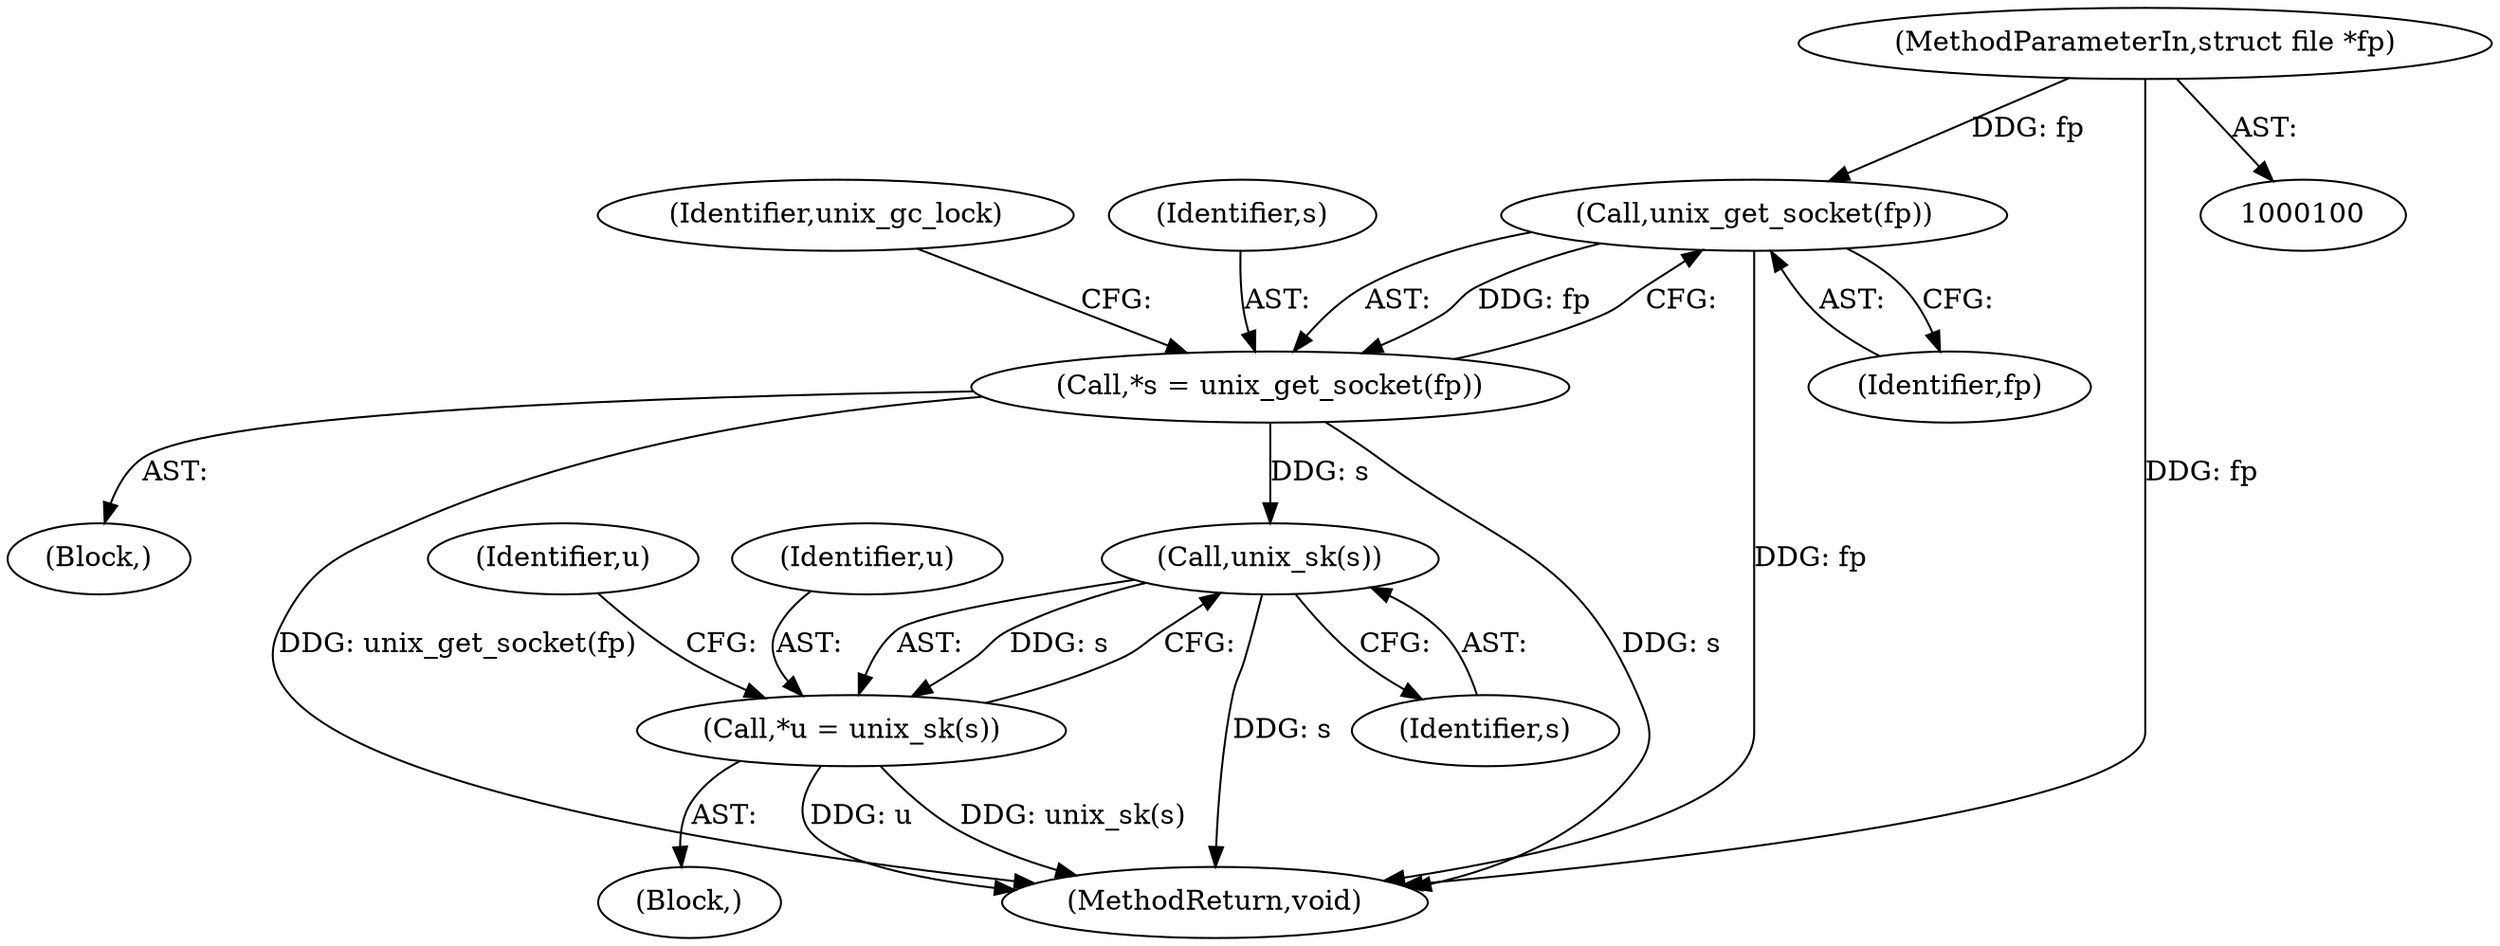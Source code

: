 digraph "0_linux_712f4aad406bb1ed67f3f98d04c044191f0ff593_1@API" {
"1000106" [label="(Call,unix_get_socket(fp))"];
"1000101" [label="(MethodParameterIn,struct file *fp)"];
"1000104" [label="(Call,*s = unix_get_socket(fp))"];
"1000117" [label="(Call,unix_sk(s))"];
"1000115" [label="(Call,*u = unix_sk(s))"];
"1000101" [label="(MethodParameterIn,struct file *fp)"];
"1000113" [label="(Block,)"];
"1000115" [label="(Call,*u = unix_sk(s))"];
"1000123" [label="(Identifier,u)"];
"1000118" [label="(Identifier,s)"];
"1000149" [label="(MethodReturn,void)"];
"1000102" [label="(Block,)"];
"1000110" [label="(Identifier,unix_gc_lock)"];
"1000104" [label="(Call,*s = unix_get_socket(fp))"];
"1000117" [label="(Call,unix_sk(s))"];
"1000105" [label="(Identifier,s)"];
"1000106" [label="(Call,unix_get_socket(fp))"];
"1000116" [label="(Identifier,u)"];
"1000107" [label="(Identifier,fp)"];
"1000106" -> "1000104"  [label="AST: "];
"1000106" -> "1000107"  [label="CFG: "];
"1000107" -> "1000106"  [label="AST: "];
"1000104" -> "1000106"  [label="CFG: "];
"1000106" -> "1000149"  [label="DDG: fp"];
"1000106" -> "1000104"  [label="DDG: fp"];
"1000101" -> "1000106"  [label="DDG: fp"];
"1000101" -> "1000100"  [label="AST: "];
"1000101" -> "1000149"  [label="DDG: fp"];
"1000104" -> "1000102"  [label="AST: "];
"1000105" -> "1000104"  [label="AST: "];
"1000110" -> "1000104"  [label="CFG: "];
"1000104" -> "1000149"  [label="DDG: s"];
"1000104" -> "1000149"  [label="DDG: unix_get_socket(fp)"];
"1000104" -> "1000117"  [label="DDG: s"];
"1000117" -> "1000115"  [label="AST: "];
"1000117" -> "1000118"  [label="CFG: "];
"1000118" -> "1000117"  [label="AST: "];
"1000115" -> "1000117"  [label="CFG: "];
"1000117" -> "1000149"  [label="DDG: s"];
"1000117" -> "1000115"  [label="DDG: s"];
"1000115" -> "1000113"  [label="AST: "];
"1000116" -> "1000115"  [label="AST: "];
"1000123" -> "1000115"  [label="CFG: "];
"1000115" -> "1000149"  [label="DDG: unix_sk(s)"];
"1000115" -> "1000149"  [label="DDG: u"];
}
